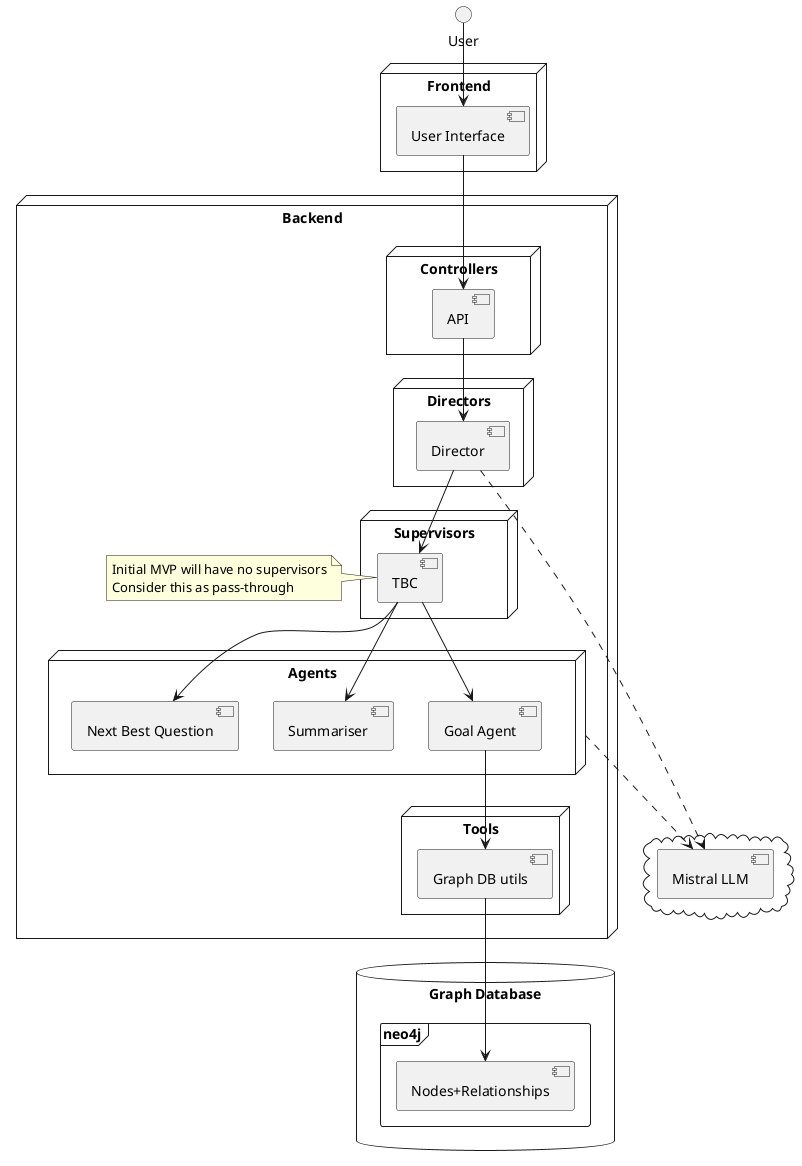 '
' PlantUML diagram for the Goal Bot architecture.
' Please re-generate the image (.png) after updating the code
'
@startuml GoalBotArchitecture

interface user as "User"

node "Frontend" {
  [ui] as "User Interface"
}

node "Backend" {
  ' controllers
  node "Controllers" {
    [api] as "API"
  }
  ' directors
  node "Directors" {
    [director] as "Director"
  }
  ' supervisors
  node "Supervisors" {
    [supervisor] as "TBC"
  }
  note left of [supervisor]
    Initial MVP will have no supervisors
    Consider this as pass-through
  end note
  ' agents
  node "Agents" {
    [goals] as "Goal Agent"
    [summariser] as "Summariser"
    [nextBestQuestion] as "Next Best Question"
  }
  ' tools
  node "Tools" {
    [graphUtils] as "Graph DB utils"
  }
}

cloud {
  [llm] as "Mistral LLM"
}

database "Graph Database" {
  frame "neo4j" {
    [Nodes+Relationships] as data
  }
}

' flows
user -->  ui
ui --> api
api --> director
director --> supervisor
director ..> llm
Agents ..> llm
supervisor --> goals
supervisor --> nextBestQuestion
supervisor --> summariser
goals --> graphUtils
graphUtils --> data

@enduml